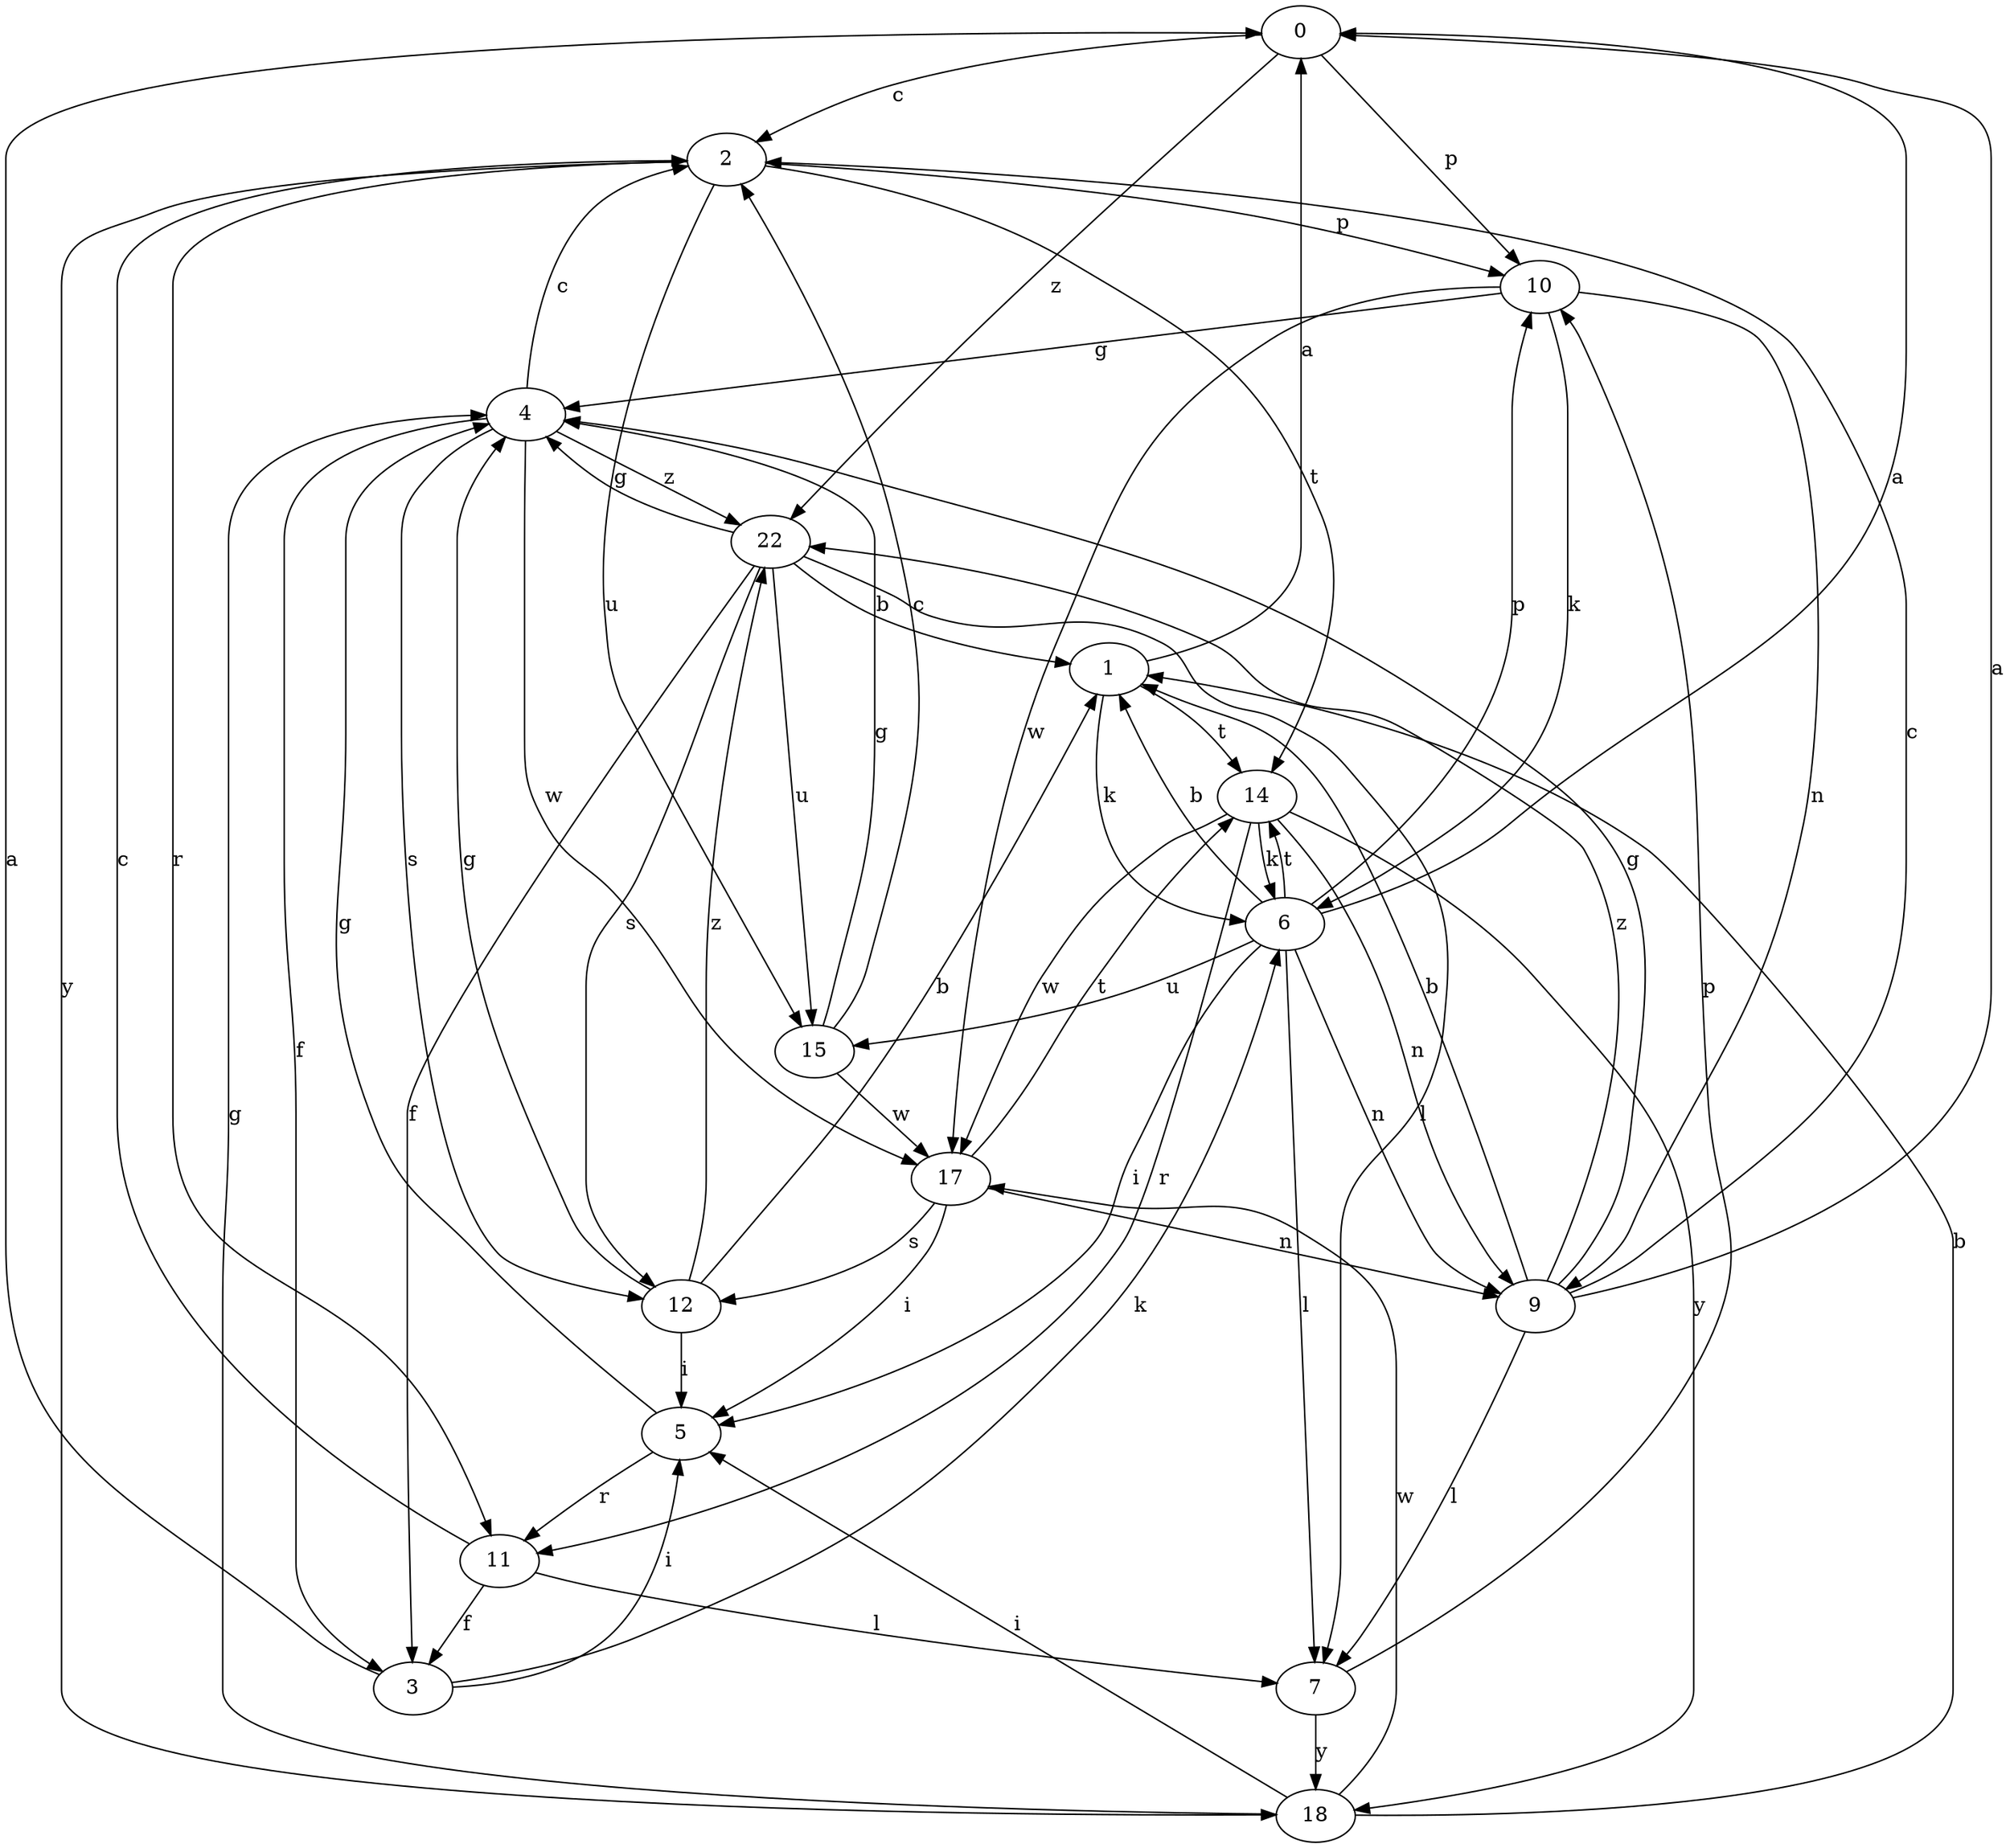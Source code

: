 strict digraph  {
0;
1;
2;
3;
4;
5;
6;
7;
9;
10;
11;
12;
14;
15;
17;
18;
22;
0 -> 2  [label=c];
0 -> 10  [label=p];
0 -> 22  [label=z];
1 -> 0  [label=a];
1 -> 6  [label=k];
1 -> 14  [label=t];
2 -> 10  [label=p];
2 -> 11  [label=r];
2 -> 14  [label=t];
2 -> 15  [label=u];
2 -> 18  [label=y];
3 -> 0  [label=a];
3 -> 5  [label=i];
3 -> 6  [label=k];
4 -> 2  [label=c];
4 -> 3  [label=f];
4 -> 12  [label=s];
4 -> 17  [label=w];
4 -> 22  [label=z];
5 -> 4  [label=g];
5 -> 11  [label=r];
6 -> 0  [label=a];
6 -> 1  [label=b];
6 -> 5  [label=i];
6 -> 7  [label=l];
6 -> 9  [label=n];
6 -> 10  [label=p];
6 -> 14  [label=t];
6 -> 15  [label=u];
7 -> 10  [label=p];
7 -> 18  [label=y];
9 -> 0  [label=a];
9 -> 1  [label=b];
9 -> 2  [label=c];
9 -> 4  [label=g];
9 -> 7  [label=l];
9 -> 22  [label=z];
10 -> 4  [label=g];
10 -> 6  [label=k];
10 -> 9  [label=n];
10 -> 17  [label=w];
11 -> 2  [label=c];
11 -> 3  [label=f];
11 -> 7  [label=l];
12 -> 1  [label=b];
12 -> 4  [label=g];
12 -> 5  [label=i];
12 -> 22  [label=z];
14 -> 6  [label=k];
14 -> 9  [label=n];
14 -> 11  [label=r];
14 -> 17  [label=w];
14 -> 18  [label=y];
15 -> 2  [label=c];
15 -> 4  [label=g];
15 -> 17  [label=w];
17 -> 5  [label=i];
17 -> 9  [label=n];
17 -> 12  [label=s];
17 -> 14  [label=t];
18 -> 1  [label=b];
18 -> 4  [label=g];
18 -> 5  [label=i];
18 -> 17  [label=w];
22 -> 1  [label=b];
22 -> 3  [label=f];
22 -> 4  [label=g];
22 -> 7  [label=l];
22 -> 12  [label=s];
22 -> 15  [label=u];
}

